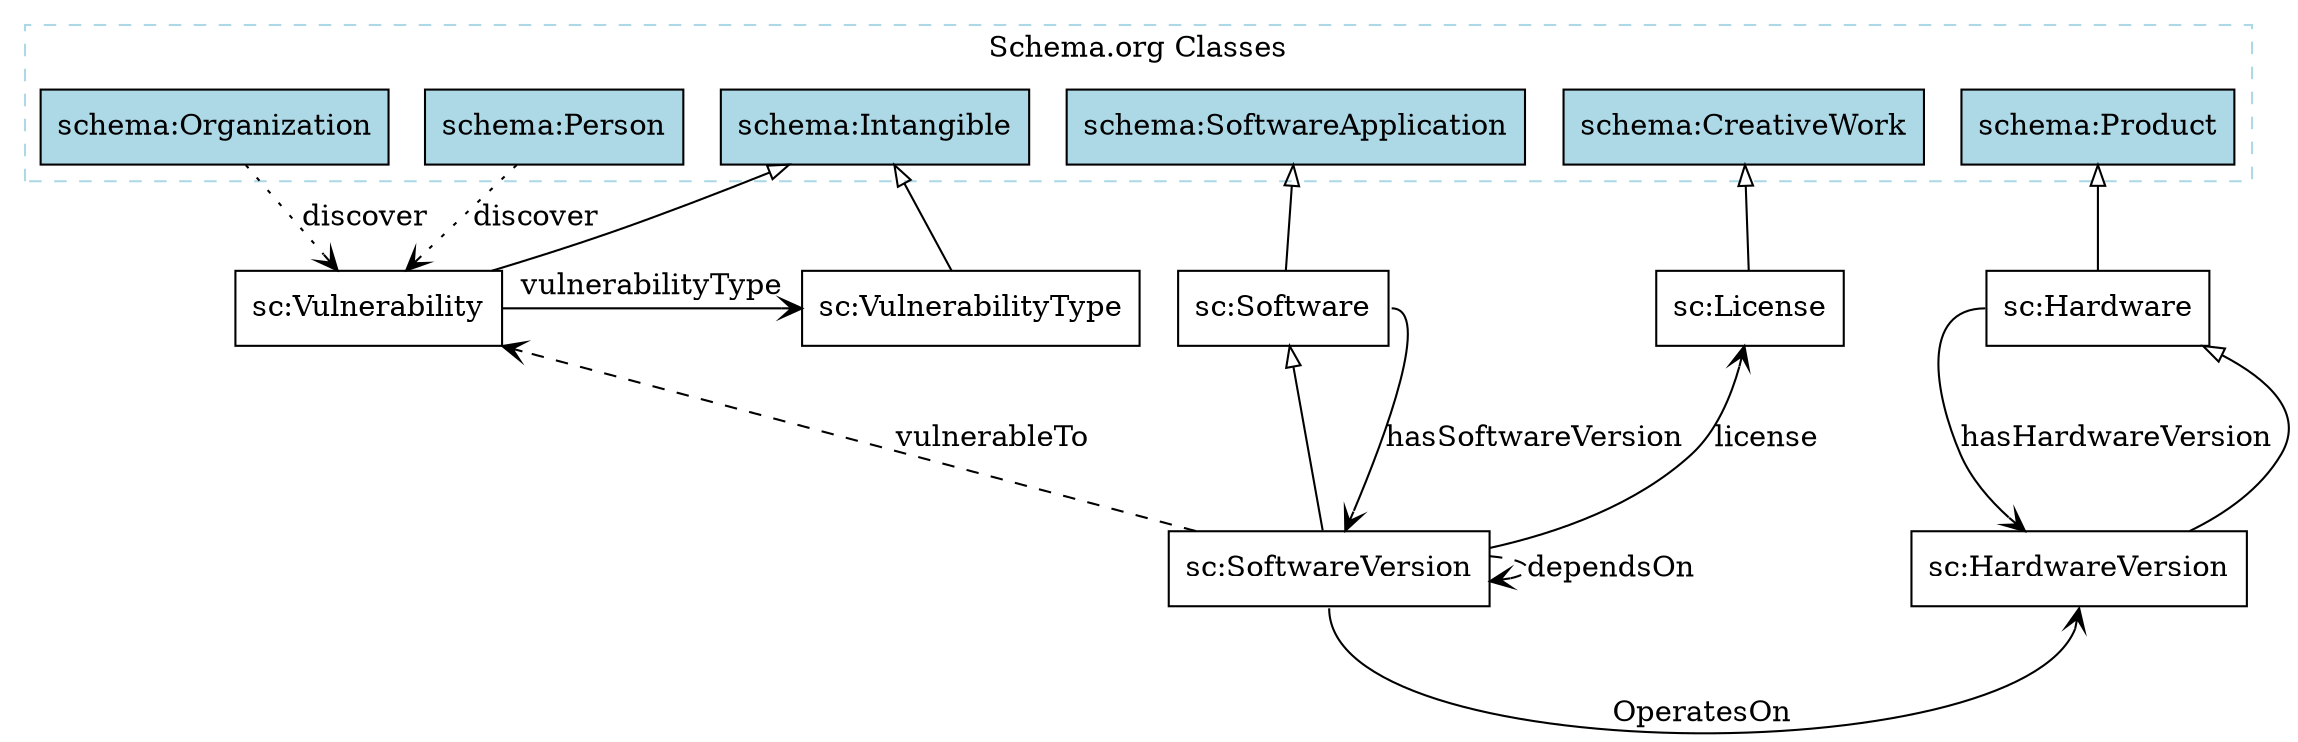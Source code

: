 digraph G {
    rankdir = TB;
    newrank = true;
    
    # Cluster for schema.org Classes
    subgraph cluster_schema {
        label = "Schema.org Classes";
        style = dashed;
        color = lightblue;
        rank = same;
        "SoftwareApplication" [label="schema:SoftwareApplication", shape=box, style=filled, fillcolor=lightblue];
        "Product" [label="schema:Product", shape=box, style=filled, fillcolor=lightblue];
        "CreativeWork" [label="schema:CreativeWork", shape=box, style=filled, fillcolor=lightblue];
        "Intangible" [label="schema:Intangible", shape=box, style=filled, fillcolor=lightblue];
        "Person" [label="schema:Person", shape=box, style=filled, fillcolor=lightblue];
        "Organization" [label="schema:Organization", shape=box, style=filled, fillcolor=lightblue];
    }

    # Other classes in the ontology
    {
        rank = same;
        "Software" [label="sc:Software", shape=box];
        "Hardware" [label="sc:Hardware", shape=box];
        "License" [label="sc:License", shape=box];
        "Vulnerability" [label="sc:Vulnerability", shape=box];
        "VulnerabilityType" [label="sc:VulnerabilityType", shape=box];
    }

    {
        rank = same;
        "SoftwareVersion" [label="sc:SoftwareVersion", shape=box];
        "HardwareVersion" [label="sc:HardwareVersion", shape=box];
    }
    
    # Inheritance from schema.org
    "Software" -> "SoftwareApplication" [arrowhead=onormal];
    "Hardware" -> "Product" [arrowhead=onormal];
    "License" -> "CreativeWork" [arrowhead=onormal];
    "Vulnerability" -> "Intangible" [arrowhead=onormal];
    "VulnerabilityType" -> "Intangible" [arrowhead=onormal];

    # Relationships with schema.org
    "Person" -> "Vulnerability" [label="discover", style=dotted, arrowhead=open];
    "Organization" -> "Vulnerability" [label="discover", style=dotted, arrowhead=open];

    # Inheritance in the ontology
    "SoftwareVersion" -> "Software" [arrowhead=onormal];
    "HardwareVersion" -> "Hardware" [arrowhead=onormal];

    # Relationships in the ontology
    "Software":e -> "SoftwareVersion" [label="hasSoftwareVersion", style=solid, arrowhead=open, minlen=2];
    "Hardware":w -> "HardwareVersion" [label="hasHardwareVersion", style=solid, arrowhead=open];
    "SoftwareVersion" -> "SoftwareVersion" [label="dependsOn", style=dashed, arrowhead=open];
    "SoftwareVersion":s -> "HardwareVersion":s [label="OperatesOn", style=solid, arrowhead=open];
    "SoftwareVersion" -> "License" [label="license", style=solid, arrowhead=open];
    "SoftwareVersion" -> "Vulnerability" [label="vulnerableTo", style=dashed, arrowhead=open];
    "Vulnerability" -> "VulnerabilityType" [label="vulnerabilityType", style=solid, arrowhead=open];
}
